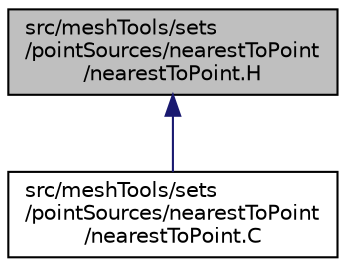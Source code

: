 digraph "src/meshTools/sets/pointSources/nearestToPoint/nearestToPoint.H"
{
  bgcolor="transparent";
  edge [fontname="Helvetica",fontsize="10",labelfontname="Helvetica",labelfontsize="10"];
  node [fontname="Helvetica",fontsize="10",shape=record];
  Node1 [label="src/meshTools/sets\l/pointSources/nearestToPoint\l/nearestToPoint.H",height=0.2,width=0.4,color="black", fillcolor="grey75", style="filled", fontcolor="black"];
  Node1 -> Node2 [dir="back",color="midnightblue",fontsize="10",style="solid",fontname="Helvetica"];
  Node2 [label="src/meshTools/sets\l/pointSources/nearestToPoint\l/nearestToPoint.C",height=0.2,width=0.4,color="black",URL="$a07747.html"];
}
